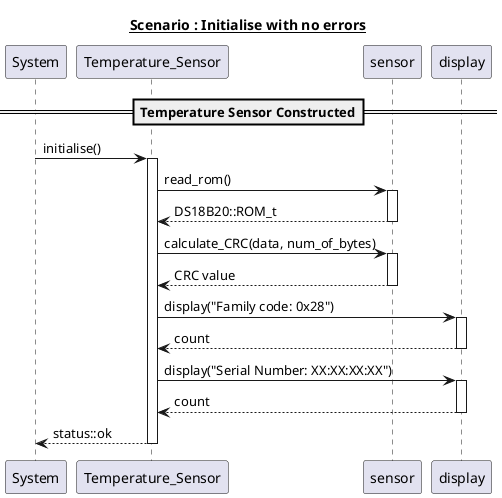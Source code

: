 @startuml

title __Scenario : Initialise with no errors__

== Temperature Sensor Constructed==
System -> Temperature_Sensor : initialise()
activate Temperature_Sensor

Temperature_Sensor -> sensor : read_rom()
activate sensor
sensor --> Temperature_Sensor : DS18B20::ROM_t
deactivate sensor

Temperature_Sensor -> sensor : calculate_CRC(data, num_of_bytes)
activate sensor
sensor --> Temperature_Sensor : CRC value
deactivate sensor

Temperature_Sensor -> display : display("Family code: 0x28")
activate display
display --> Temperature_Sensor : count
deactivate display

Temperature_Sensor -> display : display("Serial Number: XX:XX:XX:XX")
activate display
display --> Temperature_Sensor : count
deactivate display

Temperature_Sensor --> System : status::ok
deactivate Temperature_Sensor

@enduml